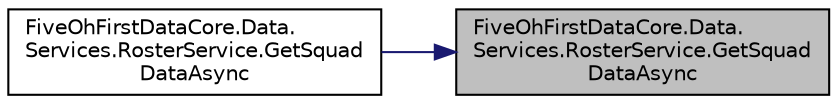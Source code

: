 digraph "FiveOhFirstDataCore.Data.Services.RosterService.GetSquadDataAsync"
{
 // LATEX_PDF_SIZE
  edge [fontname="Helvetica",fontsize="10",labelfontname="Helvetica",labelfontsize="10"];
  node [fontname="Helvetica",fontsize="10",shape=record];
  rankdir="RL";
  Node1 [label="FiveOhFirstDataCore.Data.\lServices.RosterService.GetSquad\lDataAsync",height=0.2,width=0.4,color="black", fillcolor="grey75", style="filled", fontcolor="black",tooltip="Get all the troopers in a squad."];
  Node1 -> Node2 [dir="back",color="midnightblue",fontsize="10",style="solid",fontname="Helvetica"];
  Node2 [label="FiveOhFirstDataCore.Data.\lServices.RosterService.GetSquad\lDataAsync",height=0.2,width=0.4,color="black", fillcolor="white", style="filled",URL="$class_five_oh_first_data_core_1_1_data_1_1_services_1_1_roster_service.html#af0686066a634bf24687171ebbb1083a9",tooltip="Get all the troopers in a squad."];
}
